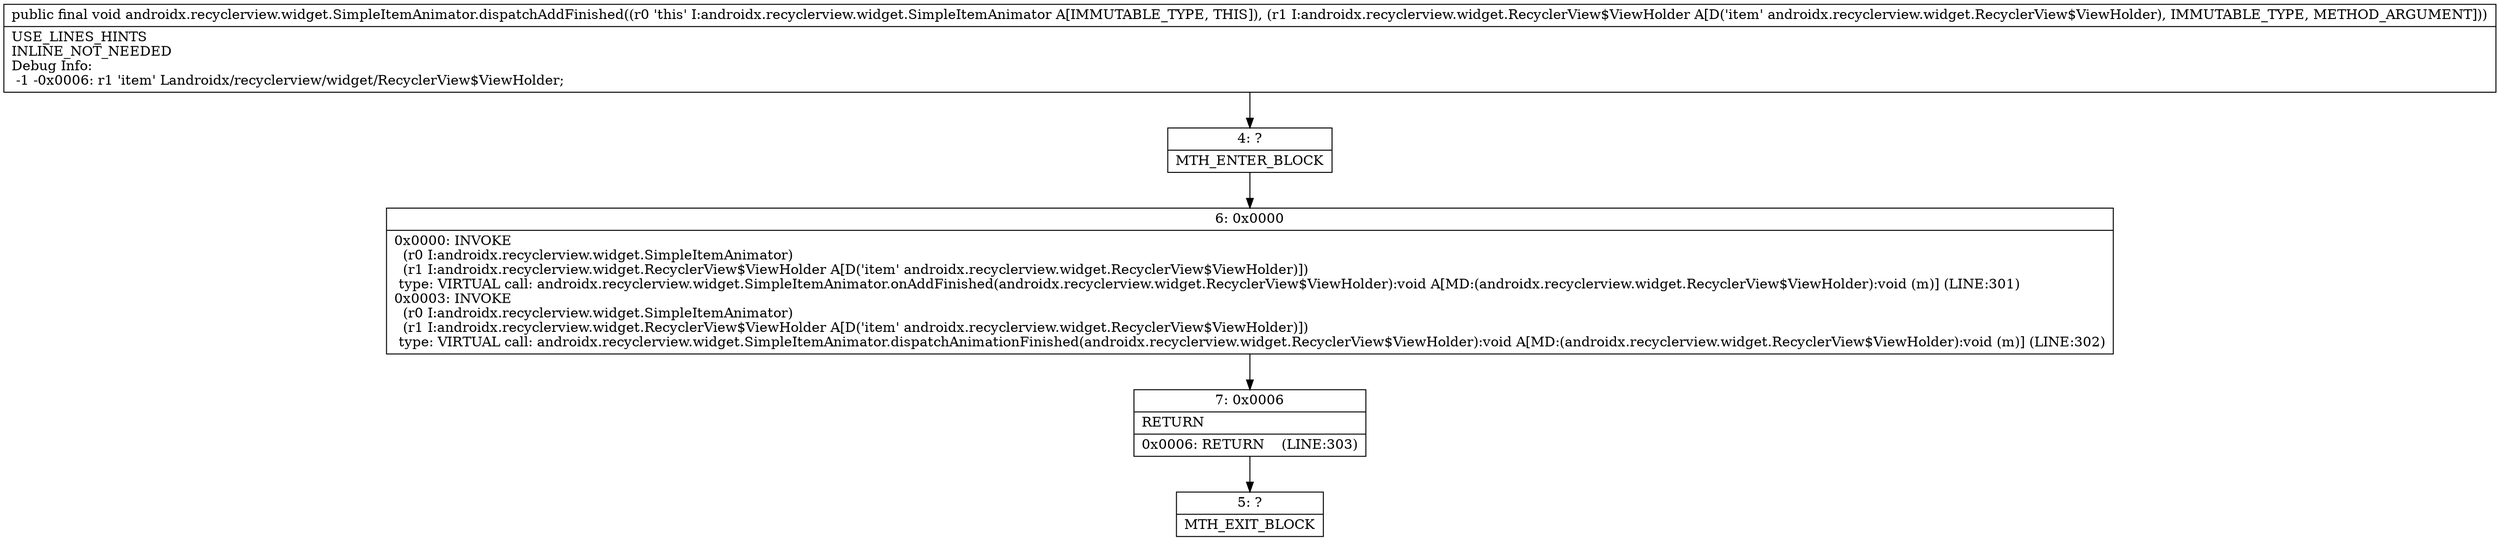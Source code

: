 digraph "CFG forandroidx.recyclerview.widget.SimpleItemAnimator.dispatchAddFinished(Landroidx\/recyclerview\/widget\/RecyclerView$ViewHolder;)V" {
Node_4 [shape=record,label="{4\:\ ?|MTH_ENTER_BLOCK\l}"];
Node_6 [shape=record,label="{6\:\ 0x0000|0x0000: INVOKE  \l  (r0 I:androidx.recyclerview.widget.SimpleItemAnimator)\l  (r1 I:androidx.recyclerview.widget.RecyclerView$ViewHolder A[D('item' androidx.recyclerview.widget.RecyclerView$ViewHolder)])\l type: VIRTUAL call: androidx.recyclerview.widget.SimpleItemAnimator.onAddFinished(androidx.recyclerview.widget.RecyclerView$ViewHolder):void A[MD:(androidx.recyclerview.widget.RecyclerView$ViewHolder):void (m)] (LINE:301)\l0x0003: INVOKE  \l  (r0 I:androidx.recyclerview.widget.SimpleItemAnimator)\l  (r1 I:androidx.recyclerview.widget.RecyclerView$ViewHolder A[D('item' androidx.recyclerview.widget.RecyclerView$ViewHolder)])\l type: VIRTUAL call: androidx.recyclerview.widget.SimpleItemAnimator.dispatchAnimationFinished(androidx.recyclerview.widget.RecyclerView$ViewHolder):void A[MD:(androidx.recyclerview.widget.RecyclerView$ViewHolder):void (m)] (LINE:302)\l}"];
Node_7 [shape=record,label="{7\:\ 0x0006|RETURN\l|0x0006: RETURN    (LINE:303)\l}"];
Node_5 [shape=record,label="{5\:\ ?|MTH_EXIT_BLOCK\l}"];
MethodNode[shape=record,label="{public final void androidx.recyclerview.widget.SimpleItemAnimator.dispatchAddFinished((r0 'this' I:androidx.recyclerview.widget.SimpleItemAnimator A[IMMUTABLE_TYPE, THIS]), (r1 I:androidx.recyclerview.widget.RecyclerView$ViewHolder A[D('item' androidx.recyclerview.widget.RecyclerView$ViewHolder), IMMUTABLE_TYPE, METHOD_ARGUMENT]))  | USE_LINES_HINTS\lINLINE_NOT_NEEDED\lDebug Info:\l  \-1 \-0x0006: r1 'item' Landroidx\/recyclerview\/widget\/RecyclerView$ViewHolder;\l}"];
MethodNode -> Node_4;Node_4 -> Node_6;
Node_6 -> Node_7;
Node_7 -> Node_5;
}

